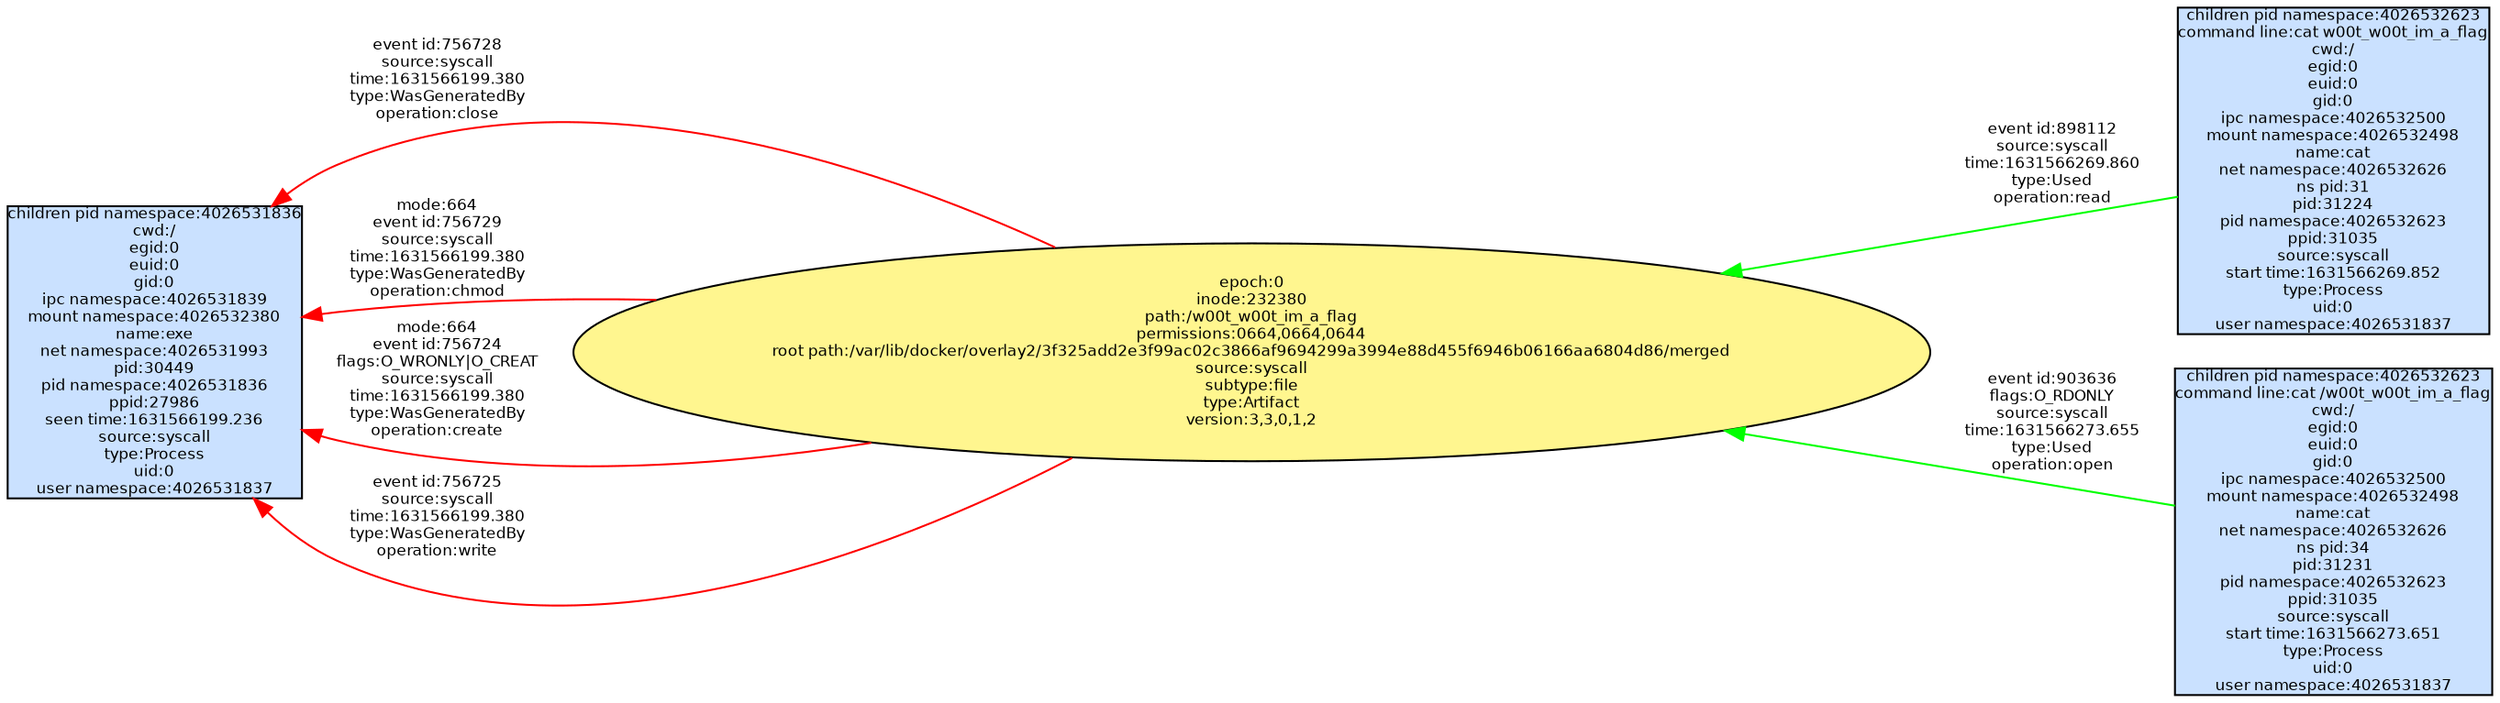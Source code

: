 digraph spade2dot {
graph [rankdir = "RL"];
node [fontname="Helvetica" fontsize="8" style="filled" margin="0.0,0.0"];
edge [fontname="Helvetica" fontsize="8"];
"0782696495f977c5a2aaf4d63e192fa7" [label="children pid namespace:4026532623\ncommand line:cat w00t_w00t_im_a_flag\ncwd:/\negid:0\neuid:0\ngid:0\nipc namespace:4026532500\nmount namespace:4026532498\nname:cat\nnet namespace:4026532626\nns pid:31\npid:31224\npid namespace:4026532623\nppid:31035\nsource:syscall\nstart time:1631566269.852\ntype:Process\nuid:0\nuser namespace:4026531837" shape="box" fillcolor="lightsteelblue1"];
"e42b470f1899fc7f568d4efebf1880d6" [label="epoch:0\ninode:232380\npath:/w00t_w00t_im_a_flag\npermissions:0664,0664,0644\nroot path:/var/lib/docker/overlay2/3f325add2e3f99ac02c3866af9694299a3994e88d455f6946b06166aa6804d86/merged\nsource:syscall\nsubtype:file\ntype:Artifact\nversion:3,3,0,1,2" shape="ellipse" fillcolor="khaki1"];
"6f1c913a3058a3b4203146f84601d111" [label="children pid namespace:4026531836\ncwd:/\negid:0\neuid:0\ngid:0\nipc namespace:4026531839\nmount namespace:4026532380\nname:exe\nnet namespace:4026531993\npid:30449\npid namespace:4026531836\nppid:27986\nseen time:1631566199.236\nsource:syscall\ntype:Process\nuid:0\nuser namespace:4026531837" shape="box" fillcolor="lightsteelblue1"];
"2d144768a657c1a9deb1eba1fb91ede7" [label="children pid namespace:4026532623\ncommand line:cat /w00t_w00t_im_a_flag\ncwd:/\negid:0\neuid:0\ngid:0\nipc namespace:4026532500\nmount namespace:4026532498\nname:cat\nnet namespace:4026532626\nns pid:34\npid:31231\npid namespace:4026532623\nppid:31035\nsource:syscall\nstart time:1631566273.651\ntype:Process\nuid:0\nuser namespace:4026531837" shape="box" fillcolor="lightsteelblue1"];
"e42b470f1899fc7f568d4efebf1880d6" -> "6f1c913a3058a3b4203146f84601d111" [label="event id:756728\nsource:syscall\ntime:1631566199.380\ntype:WasGeneratedBy\noperation:close" color="red" style="solid"];
"e42b470f1899fc7f568d4efebf1880d6" -> "6f1c913a3058a3b4203146f84601d111" [label="mode:664\nevent id:756729\nsource:syscall\ntime:1631566199.380\ntype:WasGeneratedBy\noperation:chmod" color="red" style="solid"];
"0782696495f977c5a2aaf4d63e192fa7" -> "e42b470f1899fc7f568d4efebf1880d6" [label="event id:898112\nsource:syscall\ntime:1631566269.860\ntype:Used\noperation:read" color="green" style="solid"];
"e42b470f1899fc7f568d4efebf1880d6" -> "6f1c913a3058a3b4203146f84601d111" [label="mode:664\nevent id:756724\nflags:O_WRONLY|O_CREAT\nsource:syscall\ntime:1631566199.380\ntype:WasGeneratedBy\noperation:create" color="red" style="solid"];
"e42b470f1899fc7f568d4efebf1880d6" -> "6f1c913a3058a3b4203146f84601d111" [label="event id:756725\nsource:syscall\ntime:1631566199.380\ntype:WasGeneratedBy\noperation:write" color="red" style="solid"];
"2d144768a657c1a9deb1eba1fb91ede7" -> "e42b470f1899fc7f568d4efebf1880d6" [label="event id:903636\nflags:O_RDONLY\nsource:syscall\ntime:1631566273.655\ntype:Used\noperation:open" color="green" style="solid"];
}

